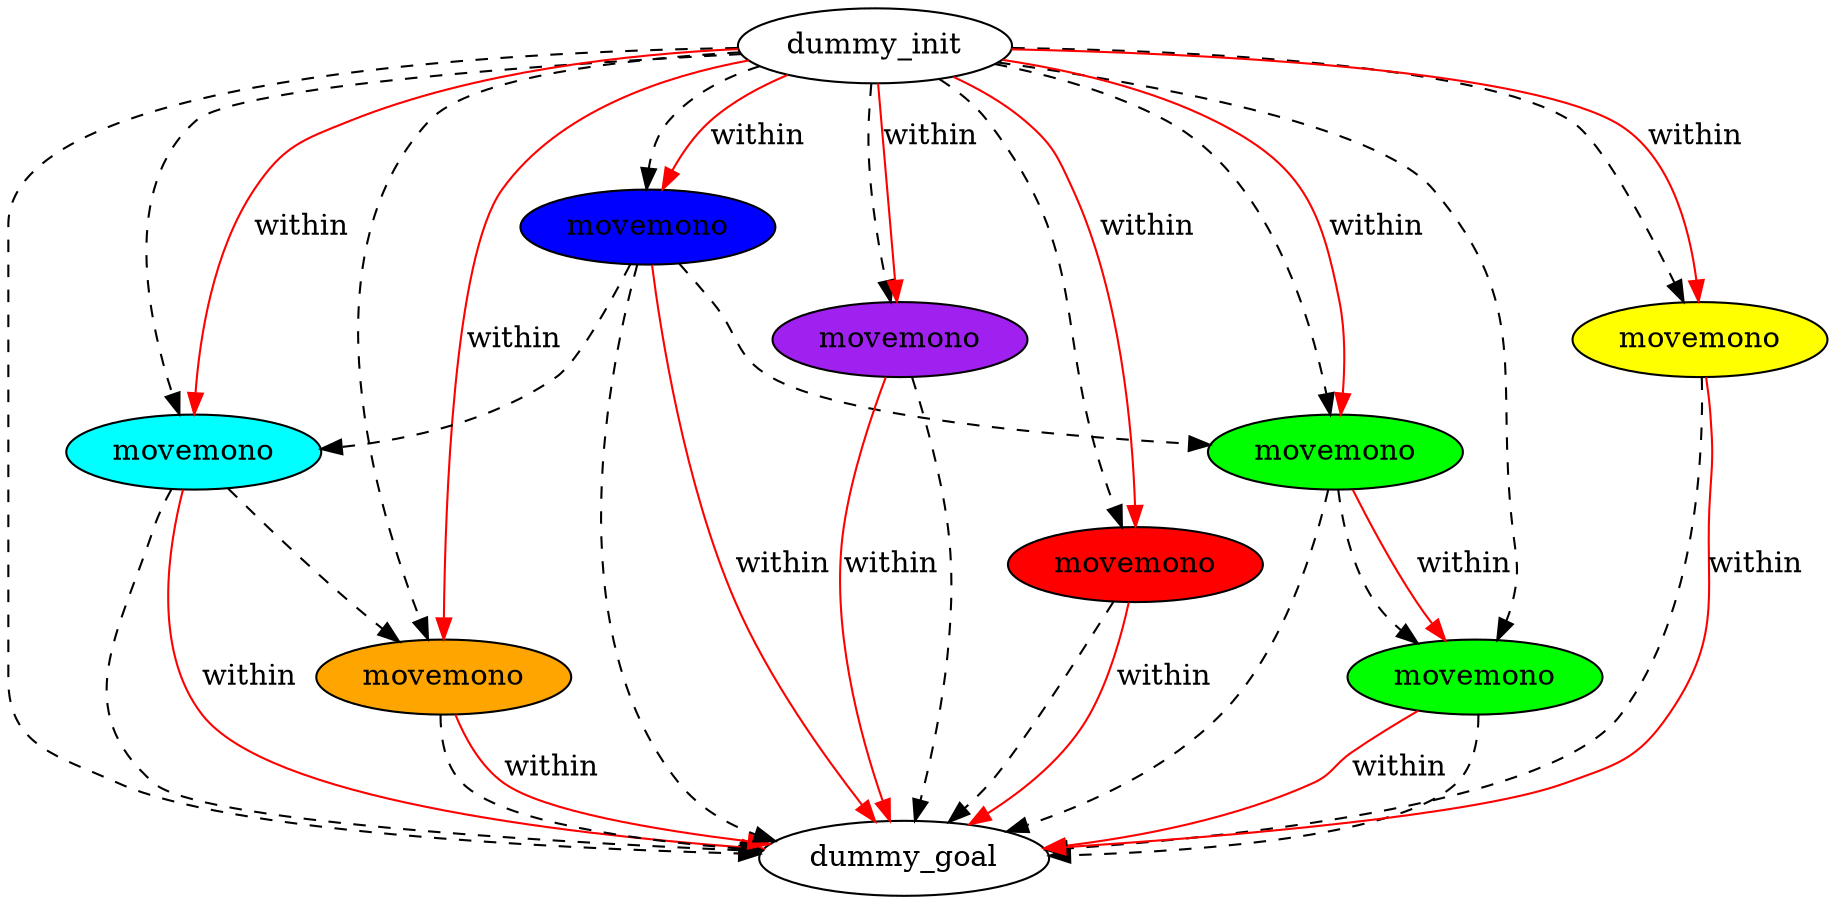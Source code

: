 digraph {
	"3dbaa83e-d81a-8261-e342-b62e59e7b756" [label=dummy_init fillcolor=white style=filled]
	"a980881a-4473-a148-3eb9-30810348944f" [label=dummy_goal fillcolor=white style=filled]
	"0a76b8d5-ba45-cdf5-5dfa-ed3e9d11e325" [label=movemono fillcolor=cyan style=filled]
	"4533e6b0-2490-1a5f-2575-65bcdc4d2136" [label=movemono fillcolor=orange style=filled]
	"a3401a32-eab4-ca1d-7488-9b6c81db518c" [label=movemono fillcolor=blue style=filled]
	"c5213305-149f-bf66-e893-313cd07aaea8" [label=movemono fillcolor=purple style=filled]
	"11b6a149-5941-04cb-0920-f637fa55d58e" [label=movemono fillcolor=red style=filled]
	"09bb39d3-d729-8fe8-2b86-6fd17b3cc2c4" [label=movemono fillcolor=green style=filled]
	"c2667162-48ce-3772-048f-8175a5b05c8f" [label=movemono fillcolor=green style=filled]
	"2e559a03-a617-b7be-8a7d-2b4350e4c139" [label=movemono fillcolor=yellow style=filled]
	"3dbaa83e-d81a-8261-e342-b62e59e7b756" -> "2e559a03-a617-b7be-8a7d-2b4350e4c139" [color=black style=dashed]
	"3dbaa83e-d81a-8261-e342-b62e59e7b756" -> "a980881a-4473-a148-3eb9-30810348944f" [color=black style=dashed]
	"c2667162-48ce-3772-048f-8175a5b05c8f" -> "09bb39d3-d729-8fe8-2b86-6fd17b3cc2c4" [color=black style=dashed]
	"3dbaa83e-d81a-8261-e342-b62e59e7b756" -> "a3401a32-eab4-ca1d-7488-9b6c81db518c" [color=black style=dashed]
	"11b6a149-5941-04cb-0920-f637fa55d58e" -> "a980881a-4473-a148-3eb9-30810348944f" [color=black style=dashed]
	"3dbaa83e-d81a-8261-e342-b62e59e7b756" -> "c5213305-149f-bf66-e893-313cd07aaea8" [color=black style=dashed]
	"a3401a32-eab4-ca1d-7488-9b6c81db518c" -> "c2667162-48ce-3772-048f-8175a5b05c8f" [color=black style=dashed]
	"0a76b8d5-ba45-cdf5-5dfa-ed3e9d11e325" -> "a980881a-4473-a148-3eb9-30810348944f" [color=black style=dashed]
	"c2667162-48ce-3772-048f-8175a5b05c8f" -> "a980881a-4473-a148-3eb9-30810348944f" [color=black style=dashed]
	"3dbaa83e-d81a-8261-e342-b62e59e7b756" -> "09bb39d3-d729-8fe8-2b86-6fd17b3cc2c4" [color=black style=dashed]
	"a3401a32-eab4-ca1d-7488-9b6c81db518c" -> "0a76b8d5-ba45-cdf5-5dfa-ed3e9d11e325" [color=black style=dashed]
	"4533e6b0-2490-1a5f-2575-65bcdc4d2136" -> "a980881a-4473-a148-3eb9-30810348944f" [color=black style=dashed]
	"2e559a03-a617-b7be-8a7d-2b4350e4c139" -> "a980881a-4473-a148-3eb9-30810348944f" [color=black style=dashed]
	"0a76b8d5-ba45-cdf5-5dfa-ed3e9d11e325" -> "4533e6b0-2490-1a5f-2575-65bcdc4d2136" [color=black style=dashed]
	"3dbaa83e-d81a-8261-e342-b62e59e7b756" -> "11b6a149-5941-04cb-0920-f637fa55d58e" [color=black style=dashed]
	"a3401a32-eab4-ca1d-7488-9b6c81db518c" -> "a980881a-4473-a148-3eb9-30810348944f" [color=black style=dashed]
	"3dbaa83e-d81a-8261-e342-b62e59e7b756" -> "0a76b8d5-ba45-cdf5-5dfa-ed3e9d11e325" [color=black style=dashed]
	"c5213305-149f-bf66-e893-313cd07aaea8" -> "a980881a-4473-a148-3eb9-30810348944f" [color=black style=dashed]
	"3dbaa83e-d81a-8261-e342-b62e59e7b756" -> "4533e6b0-2490-1a5f-2575-65bcdc4d2136" [color=black style=dashed]
	"09bb39d3-d729-8fe8-2b86-6fd17b3cc2c4" -> "a980881a-4473-a148-3eb9-30810348944f" [color=black style=dashed]
	"3dbaa83e-d81a-8261-e342-b62e59e7b756" -> "c2667162-48ce-3772-048f-8175a5b05c8f" [color=black style=dashed]
	"3dbaa83e-d81a-8261-e342-b62e59e7b756" -> "c5213305-149f-bf66-e893-313cd07aaea8" [label=within color=red]
	"3dbaa83e-d81a-8261-e342-b62e59e7b756" -> "a3401a32-eab4-ca1d-7488-9b6c81db518c" [label=within color=red]
	"3dbaa83e-d81a-8261-e342-b62e59e7b756" -> "2e559a03-a617-b7be-8a7d-2b4350e4c139" [label=within color=red]
	"3dbaa83e-d81a-8261-e342-b62e59e7b756" -> "4533e6b0-2490-1a5f-2575-65bcdc4d2136" [label=within color=red]
	"0a76b8d5-ba45-cdf5-5dfa-ed3e9d11e325" -> "a980881a-4473-a148-3eb9-30810348944f" [label=within color=red]
	"4533e6b0-2490-1a5f-2575-65bcdc4d2136" -> "a980881a-4473-a148-3eb9-30810348944f" [label=within color=red]
	"c2667162-48ce-3772-048f-8175a5b05c8f" -> "09bb39d3-d729-8fe8-2b86-6fd17b3cc2c4" [label=within color=red]
	"2e559a03-a617-b7be-8a7d-2b4350e4c139" -> "a980881a-4473-a148-3eb9-30810348944f" [label=within color=red]
	"11b6a149-5941-04cb-0920-f637fa55d58e" -> "a980881a-4473-a148-3eb9-30810348944f" [label=within color=red]
	"c5213305-149f-bf66-e893-313cd07aaea8" -> "a980881a-4473-a148-3eb9-30810348944f" [label=within color=red]
	"09bb39d3-d729-8fe8-2b86-6fd17b3cc2c4" -> "a980881a-4473-a148-3eb9-30810348944f" [label=within color=red]
	"a3401a32-eab4-ca1d-7488-9b6c81db518c" -> "a980881a-4473-a148-3eb9-30810348944f" [label=within color=red]
	"3dbaa83e-d81a-8261-e342-b62e59e7b756" -> "c2667162-48ce-3772-048f-8175a5b05c8f" [label=within color=red]
	"3dbaa83e-d81a-8261-e342-b62e59e7b756" -> "11b6a149-5941-04cb-0920-f637fa55d58e" [label=within color=red]
	"3dbaa83e-d81a-8261-e342-b62e59e7b756" -> "0a76b8d5-ba45-cdf5-5dfa-ed3e9d11e325" [label=within color=red]
}
